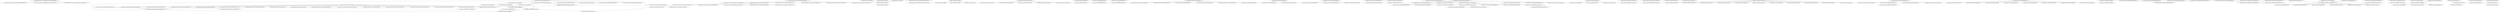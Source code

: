digraph "ddg/ddg"
{
	"org.apache.commons.math.analysis.solvers.BracketingNthOrderBrentSolverTest$TestFunction#178" -> "org.apache.commons.math.analysis.solvers.BracketingNthOrderBrentSolverTest$TestFunction#185";
	"org.apache.commons.math.analysis.solvers.BracketingNthOrderBrentSolverTest$TestFunction#178" -> "org.apache.commons.math.analysis.solvers.BracketingNthOrderBrentSolverTest$TestFunction#189";
	"org.apache.commons.math.analysis.solvers.BracketingNthOrderBrentSolverTest$TestFunction#178" -> "org.apache.commons.math.analysis.solvers.BracketingNthOrderBrentSolverTest$TestFunction#193";
	"org.apache.commons.math.analysis.solvers.AllowedSolution#48" -> "org.apache.commons.math.analysis.solvers.BracketingNthOrderBrentSolver#124";
	"org.apache.commons.math.analysis.solvers.BaseAbstractUnivariateRealSolver#92" -> "org.apache.commons.math.analysis.solvers.BaseAbstractUnivariateRealSolver#173";
	"org.apache.commons.math.analysis.solvers.BaseAbstractUnivariateRealSolver#173" -> "org.apache.commons.math.analysis.solvers.BaseAbstractUnivariateRealSolver#122";
	"org.apache.commons.math.analysis.solvers.BaseAbstractUnivariateRealSolver#92" -> "org.apache.commons.math.analysis.solvers.BaseAbstractUnivariateRealSolver#128";
	"org.apache.commons.math.analysis.solvers.BaseAbstractUnivariateRealSolver#92" -> "org.apache.commons.math.analysis.solvers.BaseAbstractUnivariateRealSolver#294";
	"org.apache.commons.math.util.Incrementor#159" -> "org.apache.commons.math.util.Incrementor#150";
	"org.apache.commons.math.util.Incrementor#91" -> "org.apache.commons.math.util.Incrementor#150";
	"org.apache.commons.math.analysis.solvers.BaseAbstractUnivariateRealSolver#173" -> "org.apache.commons.math.analysis.solvers.BaseAbstractUnivariateRealSolver#153";
	"org.apache.commons.math.analysis.solvers.AbstractDifferentiableUnivariateRealSolver#77" -> "org.apache.commons.math.analysis.solvers.AbstractDifferentiableUnivariateRealSolver#67";
	"org.apache.commons.math.util.FastMath#104" -> "org.apache.commons.math.util.FastMath#1627";
	"org.apache.commons.math.analysis.solvers.BracketingNthOrderBrentSolver#124" -> "org.apache.commons.math.analysis.solvers.BracketingNthOrderBrentSolver#146";
	"org.apache.commons.math.analysis.solvers.BaseAbstractUnivariateRealSolver#173" -> "org.apache.commons.math.analysis.solvers.BaseAbstractUnivariateRealSolver#110";
	"org.apache.commons.math.analysis.solvers.BaseAbstractUnivariateRealSolver#173" -> "org.apache.commons.math.analysis.solvers.BaseAbstractUnivariateRealSolver#116";
	"org.apache.commons.math.analysis.solvers.BaseAbstractUnivariateRealSolver#92" -> "org.apache.commons.math.analysis.solvers.BaseAbstractUnivariateRealSolver#104";
	"org.apache.commons.math.util.Incrementor#150" -> "org.apache.commons.math.util.Incrementor#109";
	"org.apache.commons.math.util.FastMath#104" -> "org.apache.commons.math.util.FastMath#80";
	"org.apache.commons.math.util.FastMath#104" -> "org.apache.commons.math.util.FastMath#80";
	"org.apache.commons.math.util.FastMathLiteralArrays#29" -> "org.apache.commons.math.util.FastMathLiteralArrays#6174";
	"org.apache.commons.math.util.FastMath$lnMant#3796" -> "org.apache.commons.math.util.FastMath$lnMant#3791";
	"org.apache.commons.math.util.FastMath#104" -> "org.apache.commons.math.util.FastMath#1106";
	"org.apache.commons.math.util.FastMathLiteralArrays#29" -> "org.apache.commons.math.util.FastMathLiteralArrays#6142";
	"org.apache.commons.math.util.FastMathLiteralArrays#29" -> "org.apache.commons.math.util.FastMathLiteralArrays#6150";
	"org.apache.commons.math.util.FastMath$ExpIntTable#3722" -> "org.apache.commons.math.util.FastMath$ExpIntTable#3711";
	"org.apache.commons.math.util.FastMath$ExpIntTable#3722" -> "org.apache.commons.math.util.FastMath$ExpIntTable#3711";
	"org.apache.commons.math.util.FastMathLiteralArrays#29" -> "org.apache.commons.math.util.FastMathLiteralArrays#6158";
	"org.apache.commons.math.util.FastMathLiteralArrays#29" -> "org.apache.commons.math.util.FastMathLiteralArrays#6166";
	"org.apache.commons.math.util.FastMath$ExpFracTable#3766" -> "org.apache.commons.math.util.FastMath$ExpFracTable#3754";
	"org.apache.commons.math.util.FastMath$ExpFracTable#3766" -> "org.apache.commons.math.util.FastMath$ExpFracTable#3754";
	"org.apache.commons.math.analysis.solvers.BaseAbstractUnivariateRealSolver#92" -> "org.apache.commons.math.analysis.solvers.BaseAbstractUnivariateRealSolver#134";
	"org.apache.commons.math.analysis.solvers.BaseAbstractUnivariateRealSolver#92" -> "org.apache.commons.math.analysis.solvers.BaseAbstractUnivariateRealSolver#140";
	"org.apache.commons.math.analysis.solvers.AllowedSolution#48" -> "org.apache.commons.math.analysis.solvers.AllowedSolution#41";
	"org.apache.commons.math.analysis.solvers.AllowedSolution#48" -> "org.apache.commons.math.analysis.solvers.BracketingNthOrderBrentSolver$1#214";
	"org.apache.commons.math.analysis.solvers.BracketingNthOrderBrentSolver$1#214" -> "org.apache.commons.math.analysis.solvers.BracketingNthOrderBrentSolver#146";
	"org.apache.commons.math.analysis.solvers.AllowedSolution#48" -> "org.apache.commons.math.analysis.solvers.BracketingNthOrderBrentSolverTest#71";
	"org.apache.commons.math.analysis.solvers.BracketingNthOrderBrentSolver#393" -> "org.apache.commons.math.analysis.solvers.BracketingNthOrderBrentSolver#146";
	"org.apache.commons.math.exception.util.LocalizedFormats#44" -> "org.apache.commons.math.exception.NumberIsTooSmallException#50";
	"org.apache.commons.math.exception.util.ExceptionContext#64" -> "org.apache.commons.math.exception.util.ExceptionContext#87";
	"org.apache.commons.math.analysis.solvers.AllowedSolution#48" -> "org.apache.commons.math.analysis.solvers.BracketingNthOrderBrentSolver#82";
	"org.apache.commons.math.analysis.solvers.BracketingNthOrderBrentSolver#82" -> "org.apache.commons.math.analysis.solvers.BracketingNthOrderBrentSolver#136";
	"org.apache.commons.math.analysis.solvers.AllowedSolution#48" -> "org.apache.commons.math.analysis.solvers.BracketingNthOrderBrentSolver#102";
	"org.apache.commons.math.analysis.solvers.BracketingNthOrderBrentSolver#102" -> "org.apache.commons.math.analysis.solvers.BracketingNthOrderBrentSolver#136";
	"org.apache.commons.math.analysis.solvers.BracketingNthOrderBrentSolver#124" -> "org.apache.commons.math.analysis.solvers.BracketingNthOrderBrentSolver#136";
	"org.apache.commons.math.analysis.solvers.AllowedSolution#48" -> "org.apache.commons.math.analysis.solvers.BracketingNthOrderBrentSolverTest#86";
	"org.apache.commons.math.util.Incrementor#78" -> "org.apache.commons.math.util.Incrementor#150";
	"org.apache.commons.math.exception.util.LocalizedFormats#44" -> "org.apache.commons.math.exception.MaxCountExceededException#42";
	"org.apache.commons.math.exception.util.LocalizedFormats#44" -> "org.apache.commons.math.exception.MathIllegalStateException#69";
	"org.apache.commons.math.exception.MathIllegalStateException#45" -> "org.apache.commons.math.exception.MathIllegalStateException#74";
	"org.apache.commons.math.exception.MaxCountExceededException#53" -> "org.apache.commons.math.exception.MaxCountExceededException#62";
	"org.apache.commons.math.exception.util.LocalizedFormats#44" -> "org.apache.commons.math.exception.TooManyEvaluationsException#37";
	"org.apache.commons.math.exception.MathIllegalStateException#45" -> "org.apache.commons.math.exception.MathIllegalStateException#80";
	"org.apache.commons.math.exception.util.ExceptionContext#64" -> "org.apache.commons.math.exception.util.ExceptionContext#171";
	"org.apache.commons.math.exception.util.LocalizedFormats#361" -> "org.apache.commons.math.exception.util.LocalizedFormats#373";
	"org.apache.commons.math.exception.MathIllegalStateException#45" -> "org.apache.commons.math.exception.MathIllegalStateException#86";
	"org.apache.commons.math.analysis.solvers.AllowedSolution#48" -> "org.apache.commons.math.analysis.solvers.BaseSecantSolverAbstractTest#182";
	"org.apache.commons.math.analysis.solvers.BracketingNthOrderBrentSolver#82" -> "org.apache.commons.math.analysis.solvers.BracketingNthOrderBrentSolver#146";
	"org.apache.commons.math.analysis.solvers.BracketingNthOrderBrentSolver#385" -> "org.apache.commons.math.analysis.solvers.BracketingNthOrderBrentSolver#146";
	"org.apache.commons.math.analysis.solvers.AllowedSolution#48" -> "org.apache.commons.math.analysis.solvers.BaseSecantSolverAbstractTest#219";
	"org.apache.commons.math.analysis.solvers.AllowedSolution#48" -> "org.apache.commons.math.analysis.solvers.BaseSecantSolverAbstractTest#200";
	"org.apache.commons.math.analysis.solvers.AllowedSolution#48" -> "org.apache.commons.math.analysis.solvers.BaseSecantSolverAbstractTest#163";
	"org.apache.commons.math.exception.util.LocalizedFormats#44" -> "org.apache.commons.math.analysis.solvers.UnivariateRealSolverUtils#336";
	"org.apache.commons.math.exception.util.LocalizedFormats#44" -> "org.apache.commons.math.exception.NoBracketingException#51";
	"org.apache.commons.math.ode.events.EventHandler$Action#60" -> "org.apache.commons.math.ode.events.EventState#102";
	"org.apache.commons.math.ode.sampling.AbstractStepInterpolator#136" -> "org.apache.commons.math.ode.sampling.AbstractStepInterpolator#212";
	"org.apache.commons.math.ode.EquationsMapper#49" -> "org.apache.commons.math.ode.EquationsMapper#65";
	"org.apache.commons.math.ode.sampling.AbstractStepInterpolator#136" -> "org.apache.commons.math.ode.sampling.AbstractStepInterpolator#299";
	"org.apache.commons.math.ode.sampling.AbstractStepInterpolator#299" -> "org.apache.commons.math.ode.sampling.AbstractStepInterpolator#289";
	"org.apache.commons.math.ode.sampling.AbstractStepInterpolator#289" -> "org.apache.commons.math.ode.sampling.AbstractStepInterpolator#299";
	"org.apache.commons.math.ode.sampling.AbstractStepInterpolator#289" -> "org.apache.commons.math.ode.sampling.AbstractStepInterpolator#359";
	"org.apache.commons.math.ode.events.EventState#102" -> "org.apache.commons.math.ode.events.EventState#154";
	"org.apache.commons.math.ode.sampling.AbstractStepInterpolator#378" -> "org.apache.commons.math.ode.sampling.AbstractStepInterpolator#402";
	"org.apache.commons.math.ode.sampling.AbstractStepInterpolator#299" -> "org.apache.commons.math.ode.sampling.AbstractStepInterpolator#402";
	"org.apache.commons.math.ode.sampling.DummyStepInterpolator#72" -> "org.apache.commons.math.ode.sampling.DummyStepInterpolator#104";
	"org.apache.commons.math.ode.sampling.AbstractStepInterpolator#136" -> "org.apache.commons.math.ode.sampling.AbstractStepInterpolator#412";
	"org.apache.commons.math.ode.sampling.AbstractStepInterpolator#212" -> "org.apache.commons.math.ode.sampling.AbstractStepInterpolator#412";
	"org.apache.commons.math.ode.EquationsMapper#49" -> "org.apache.commons.math.ode.EquationsMapper#77";
	"org.apache.commons.math.ode.sampling.AbstractStepInterpolator#136" -> "org.apache.commons.math.ode.sampling.AbstractStepInterpolator#384";
	"org.apache.commons.math.ode.sampling.AbstractStepInterpolator#299" -> "org.apache.commons.math.ode.sampling.AbstractStepInterpolator#368";
	"org.apache.commons.math.ode.events.EventState#154" -> "org.apache.commons.math.ode.events.EventState#190";
	"org.apache.commons.math.ode.events.EventState#102" -> "org.apache.commons.math.ode.events.EventState#190";
	"org.apache.commons.math.ode.events.EventState#102" -> "org.apache.commons.math.ode.events.EventState#44";
	"org.apache.commons.math.analysis.solvers.BaseSecantSolver$Method#264" -> "org.apache.commons.math.analysis.solvers.PegasusSolver#70";
	"org.apache.commons.math.analysis.solvers.AllowedSolution#48" -> "org.apache.commons.math.analysis.solvers.BaseSecantSolver#84";
	"org.apache.commons.math.analysis.solvers.AllowedSolution#48" -> "org.apache.commons.math.ode.events.EventState#190";
	"org.apache.commons.math.analysis.solvers.AllowedSolution#48" -> "org.apache.commons.math.analysis.solvers.UnivariateRealSolverUtils#99";
	"org.apache.commons.math.analysis.solvers.BaseAbstractUnivariateRealSolver#173" -> "org.apache.commons.math.analysis.solvers.BaseAbstractUnivariateRealSolver#282";
	"org.apache.commons.math.analysis.solvers.AllowedSolution#48" -> "org.apache.commons.math.analysis.solvers.BaseSecantSolver$1#207";
	"org.apache.commons.math.analysis.solvers.BaseSecantSolver$Method#264" -> "org.apache.commons.math.analysis.solvers.BaseSecantSolver$Method#258";
	"org.apache.commons.math.analysis.solvers.BaseSecantSolver$Method#264" -> "org.apache.commons.math.analysis.solvers.BaseSecantSolver$1#207";
	"org.apache.commons.math.analysis.solvers.BaseSecantSolver$1#207" -> "org.apache.commons.math.analysis.solvers.BaseSecantSolver#132";
	"org.apache.commons.math.analysis.solvers.BaseSecantSolver#84" -> "org.apache.commons.math.analysis.solvers.BaseSecantSolver#132";
	"org.apache.commons.math.ode.events.EventState#190" -> "org.apache.commons.math.ode.events.EventState#285";
	"org.apache.commons.math.ode.events.EventState#102" -> "org.apache.commons.math.ode.events.EventState#298";
	"org.apache.commons.math.ode.events.EventState#190" -> "org.apache.commons.math.ode.events.EventState#298";
	"org.apache.commons.math.ode.events.EventHandler$Action#60" -> "org.apache.commons.math.ode.events.EventStateTest$1#47";
	"org.apache.commons.math.ode.events.EventState#298" -> "org.apache.commons.math.ode.events.EventState#190";
	"org.apache.commons.math.analysis.solvers.BaseSecantSolver#117" -> "org.apache.commons.math.analysis.solvers.BaseSecantSolver#132";
	"org.apache.commons.math.ode.nonstiff.DormandPrince853Integrator#63" -> "org.apache.commons.math.ode.nonstiff.DormandPrince853Integrator#220";
	"org.apache.commons.math.ode.AbstractIntegrator#85" -> "org.apache.commons.math.ode.AbstractIntegrator#169";
	"org.apache.commons.math.ode.nonstiff.AdaptiveStepsizeIntegrator#157" -> "org.apache.commons.math.ode.nonstiff.AdaptiveStepsizeIntegrator#354";
	"org.apache.commons.math.ode.AbstractIntegrator#85" -> "org.apache.commons.math.ode.AbstractIntegrator#139";
	"org.apache.commons.math.ode.nonstiff.AdaptiveStepsizeIntegrator#157" -> "org.apache.commons.math.ode.nonstiff.AdaptiveStepsizeIntegrator#209";
	"org.apache.commons.math.ode.ExpandableStatefulODE#72" -> "org.apache.commons.math.ode.ExpandableStatefulODE#192";
	"org.apache.commons.math.ode.ExpandableStatefulODE#174" -> "org.apache.commons.math.ode.ExpandableStatefulODE#181";
	"org.apache.commons.math.ode.ExpandableStatefulODE#72" -> "org.apache.commons.math.ode.ExpandableStatefulODE#155";
	"org.apache.commons.math.ode.nonstiff.AdaptiveStepsizeIntegrator#157" -> "org.apache.commons.math.ode.nonstiff.AdaptiveStepsizeIntegrator#221";
	"org.apache.commons.math.ode.ExpandableStatefulODE#72" -> "org.apache.commons.math.ode.ExpandableStatefulODE#96";
	"org.apache.commons.math.ode.ExpandableStatefulODE#72" -> "org.apache.commons.math.ode.ExpandableStatefulODE#285";
	"org.apache.commons.math.ode.EquationsMapper#49" -> "org.apache.commons.math.ode.EquationsMapper#92";
	"org.apache.commons.math.ode.nonstiff.EmbeddedRungeKuttaIntegrator#115" -> "org.apache.commons.math.ode.nonstiff.EmbeddedRungeKuttaIntegrator#194";
	"org.apache.commons.math.ode.sampling.AbstractStepInterpolator#111" -> "org.apache.commons.math.ode.sampling.AbstractStepInterpolator#482";
	"org.apache.commons.math.ode.sampling.AbstractStepInterpolator#111" -> "org.apache.commons.math.ode.sampling.AbstractStepInterpolator#171";
	"org.apache.commons.math.ode.sampling.AbstractStepInterpolator#482" -> "org.apache.commons.math.ode.sampling.AbstractStepInterpolator#171";
	"org.apache.commons.math.ode.ExpandableStatefulODE#72" -> "org.apache.commons.math.ode.ExpandableStatefulODE#163";
	"org.apache.commons.math.ode.sampling.AbstractStepInterpolator#248" -> "org.apache.commons.math.ode.sampling.AbstractStepInterpolator#212";
	"org.apache.commons.math.ode.sampling.AbstractStepInterpolator#248" -> "org.apache.commons.math.ode.sampling.AbstractStepInterpolator#299";
	"org.apache.commons.math.ode.AbstractIntegrator#85" -> "org.apache.commons.math.ode.AbstractIntegrator#189";
	"org.apache.commons.math.ode.events.EventState#102" -> "org.apache.commons.math.ode.events.EventState#125";
	"org.apache.commons.math.ode.AbstractIntegrator#85" -> "org.apache.commons.math.ode.AbstractIntegrator#264";
	"org.apache.commons.math.ode.AbstractIntegrator#207" -> "org.apache.commons.math.ode.AbstractIntegrator#264";
	"org.apache.commons.math.ode.ExpandableStatefulODE#72" -> "org.apache.commons.math.ode.ExpandableStatefulODE#114";
	"org.apache.commons.math.ode.nonstiff.AdaptiveStepsizeIntegrator#209" -> "org.apache.commons.math.ode.nonstiff.AdaptiveStepsizeIntegrator#250";
	"org.apache.commons.math.ode.sampling.AbstractStepInterpolator#289" -> "org.apache.commons.math.ode.sampling.AbstractStepInterpolator#342";
	"org.apache.commons.math.ode.sampling.AbstractStepInterpolator#299" -> "org.apache.commons.math.ode.sampling.AbstractStepInterpolator#350";
	"org.apache.commons.math.ode.AbstractIntegrator#276" -> "org.apache.commons.math.ode.AbstractIntegrator#293";
	"org.apache.commons.math.ode.AbstractIntegrator#85" -> "org.apache.commons.math.ode.AbstractIntegrator#293";
	"org.apache.commons.math.ode.nonstiff.DormandPrince853StepInterpolator#309" -> "org.apache.commons.math.ode.nonstiff.DormandPrince853StepInterpolator#318";
	"org.apache.commons.math.ode.nonstiff.DormandPrince853StepInterpolator#288" -> "org.apache.commons.math.ode.nonstiff.DormandPrince853StepInterpolator#318";
	"org.apache.commons.math.ode.sampling.AbstractStepInterpolator#299" -> "org.apache.commons.math.ode.sampling.AbstractStepInterpolator#482";
	"org.apache.commons.math.ode.nonstiff.DormandPrince853StepInterpolator#288" -> "org.apache.commons.math.ode.nonstiff.DormandPrince853StepInterpolator#407";
	"org.apache.commons.math.ode.nonstiff.DormandPrince853StepInterpolator#180" -> "org.apache.commons.math.ode.nonstiff.DormandPrince853StepInterpolator#318";
	"org.apache.commons.math.ode.sampling.AbstractStepInterpolator#248" -> "org.apache.commons.math.ode.sampling.AbstractStepInterpolator#412";
	"org.apache.commons.math.ode.events.EventStateTest$ResettingEvent#110" -> "org.apache.commons.math.ode.events.EventStateTest$ResettingEvent#125";
	"org.apache.commons.math.ode.events.EventStateTest$ResettingEvent#113" -> "org.apache.commons.math.ode.events.EventStateTest$ResettingEvent#125";
	"org.apache.commons.math.ode.sampling.AbstractStepInterpolator#248" -> "org.apache.commons.math.ode.sampling.AbstractStepInterpolator#384";
	"org.apache.commons.math.ode.events.EventHandler$Action#60" -> "org.apache.commons.math.ode.events.EventState#298";
	"org.apache.commons.math.ode.events.EventState#298" -> "org.apache.commons.math.ode.events.EventState#317";
	"org.apache.commons.math.ode.events.EventHandler$Action#60" -> "org.apache.commons.math.ode.events.EventState#317";
	"org.apache.commons.math.ode.nonstiff.EmbeddedRungeKuttaIntegrator#355" -> "org.apache.commons.math.ode.nonstiff.EmbeddedRungeKuttaIntegrator#194";
	"org.apache.commons.math.ode.nonstiff.EmbeddedRungeKuttaIntegrator#341" -> "org.apache.commons.math.ode.nonstiff.EmbeddedRungeKuttaIntegrator#194";
	"org.apache.commons.math.ode.nonstiff.EmbeddedRungeKuttaIntegrator#186" -> "org.apache.commons.math.ode.nonstiff.EmbeddedRungeKuttaIntegrator#194";
	"org.apache.commons.math.ode.nonstiff.AdaptiveStepsizeIntegrator#157" -> "org.apache.commons.math.ode.nonstiff.AdaptiveStepsizeIntegrator#321";
	"org.apache.commons.math.ode.events.EventHandler$Action#60" -> "org.apache.commons.math.ode.events.EventStateTest$ResettingEvent#132";
	"org.apache.commons.math.ode.events.EventState#190" -> "org.apache.commons.math.ode.events.EventState#329";
	"org.apache.commons.math.ode.events.EventState#102" -> "org.apache.commons.math.ode.events.EventState#329";
	"org.apache.commons.math.ode.events.EventState#298" -> "org.apache.commons.math.ode.events.EventState#329";
	"org.apache.commons.math.ode.events.EventHandler$Action#60" -> "org.apache.commons.math.ode.events.EventState#329";
	"org.apache.commons.math.ode.events.EventStateTest$ResettingEvent#132" -> "org.apache.commons.math.ode.events.EventStateTest$ResettingEvent#125";
	"org.apache.commons.math.ode.ExpandableStatefulODE#72" -> "org.apache.commons.math.ode.ExpandableStatefulODE#265";
	"org.apache.commons.math.ode.ExpandableStatefulODE#72" -> "org.apache.commons.math.ode.ExpandableStatefulODE#205";
	"org.apache.commons.math.ode.TestProblemAbstract#104" -> "org.apache.commons.math.ode.TestProblemAbstract#140";
	"org.apache.commons.math.ode.TestProblemAbstract#93" -> "org.apache.commons.math.ode.TestProblemAbstract#124";
	"org.apache.commons.math.ode.nonstiff.ClassicalRungeKuttaIntegrator#49" -> "org.apache.commons.math.ode.nonstiff.ClassicalRungeKuttaIntegrator#71";
	"org.apache.commons.math.ode.AbstractIntegrator#85" -> "org.apache.commons.math.ode.AbstractIntegrator#110";
	"org.apache.commons.math.ode.TestProblemAbstract#93" -> "org.apache.commons.math.ode.TestProblemAbstract#132";
	"org.apache.commons.math.ode.TestProblemAbstract#93" -> "org.apache.commons.math.ode.TestProblemAbstract#116";
	"org.apache.commons.math.ode.nonstiff.RungeKuttaIntegrator#83" -> "org.apache.commons.math.ode.nonstiff.RungeKuttaIntegrator#96";
	"org.apache.commons.math.ode.TestProblemAbstract#93" -> "org.apache.commons.math.ode.TestProblemAbstract#175";
	"org.apache.commons.math.ode.TestProblemHandler#55" -> "org.apache.commons.math.ode.TestProblemHandler#73";
	"org.apache.commons.math.ode.AbstractIntegrator#85" -> "org.apache.commons.math.ode.AbstractIntegrator#159";
	"org.apache.commons.math.ode.AbstractIntegrator#85" -> "org.apache.commons.math.ode.AbstractIntegrator#164";
	"org.apache.commons.math.ode.TestProblemAbstract#112" -> "org.apache.commons.math.ode.TestProblemAbstract#148";
	"org.apache.commons.math.ode.sampling.AbstractStepInterpolator#378" -> "org.apache.commons.math.ode.sampling.AbstractStepInterpolator#373";
	"org.apache.commons.math.ode.TestProblem1#46" -> "org.apache.commons.math.ode.TestProblem1#81";
	"org.apache.commons.math.ode.TestProblemHandler#65" -> "org.apache.commons.math.ode.TestProblemHandler#73";
	"org.apache.commons.math.ode.TestProblemHandler#73" -> "org.apache.commons.math.ode.TestProblemHandler#141";
	"org.apache.commons.math.ode.TestProblemHandler#73" -> "org.apache.commons.math.ode.TestProblemHandler#125";
	"org.apache.commons.math.ode.TestProblemHandler#73" -> "org.apache.commons.math.ode.TestProblemHandler#133";
	"org.apache.commons.math.ode.AbstractIntegrator#85" -> "org.apache.commons.math.ode.AbstractIntegrator#105";
	"org.apache.commons.math.ode.events.EventHandler$Action#60" -> "org.apache.commons.math.ode.nonstiff.ClassicalRungeKuttaIntegratorTest$2#85";
	"org.apache.commons.math.ode.sampling.AbstractStepInterpolator#334" -> "org.apache.commons.math.ode.sampling.AbstractStepInterpolator#368";
	"org.apache.commons.math.ode.TestProblemFactory#26" -> "org.apache.commons.math.ode.TestProblemFactory#47";
	"org.apache.commons.math.ode.TestProblemAbstract#93" -> "org.apache.commons.math.ode.TestProblemAbstract#64";
	"org.apache.commons.math.ode.TestProblemAbstract#112" -> "org.apache.commons.math.ode.TestProblemAbstract#64";
	"org.apache.commons.math.ode.TestProblemAbstract#104" -> "org.apache.commons.math.ode.TestProblemAbstract#64";
	"org.apache.commons.math.ode.TestProblem1#46" -> "org.apache.commons.math.ode.TestProblem1#60";
	"org.apache.commons.math.ode.TestProblemAbstract#64" -> "org.apache.commons.math.ode.TestProblemAbstract#140";
	"org.apache.commons.math.ode.TestProblemAbstract#64" -> "org.apache.commons.math.ode.TestProblemAbstract#124";
	"org.apache.commons.math.ode.AbstractIntegrator#85" -> "org.apache.commons.math.ode.AbstractIntegrator#145";
	"org.apache.commons.math.ode.TestProblemAbstract#64" -> "org.apache.commons.math.ode.TestProblemAbstract#132";
	"org.apache.commons.math.ode.TestProblemAbstract#64" -> "org.apache.commons.math.ode.TestProblemAbstract#116";
	"org.apache.commons.math.ode.TestProblemAbstract#64" -> "org.apache.commons.math.ode.TestProblemAbstract#175";
	"org.apache.commons.math.ode.TestProblemAbstract#64" -> "org.apache.commons.math.ode.TestProblemAbstract#148";
	"org.apache.commons.math.ode.TestProblem1#60" -> "org.apache.commons.math.ode.TestProblem1#81";
	"org.apache.commons.math.ode.AbstractIntegrator#85" -> "org.apache.commons.math.ode.AbstractIntegrator#154";
	"org.apache.commons.math.ode.TestProblem2#47" -> "org.apache.commons.math.ode.TestProblem2#61";
	"org.apache.commons.math.ode.TestProblem2#61" -> "org.apache.commons.math.ode.TestProblem2#82";
}
